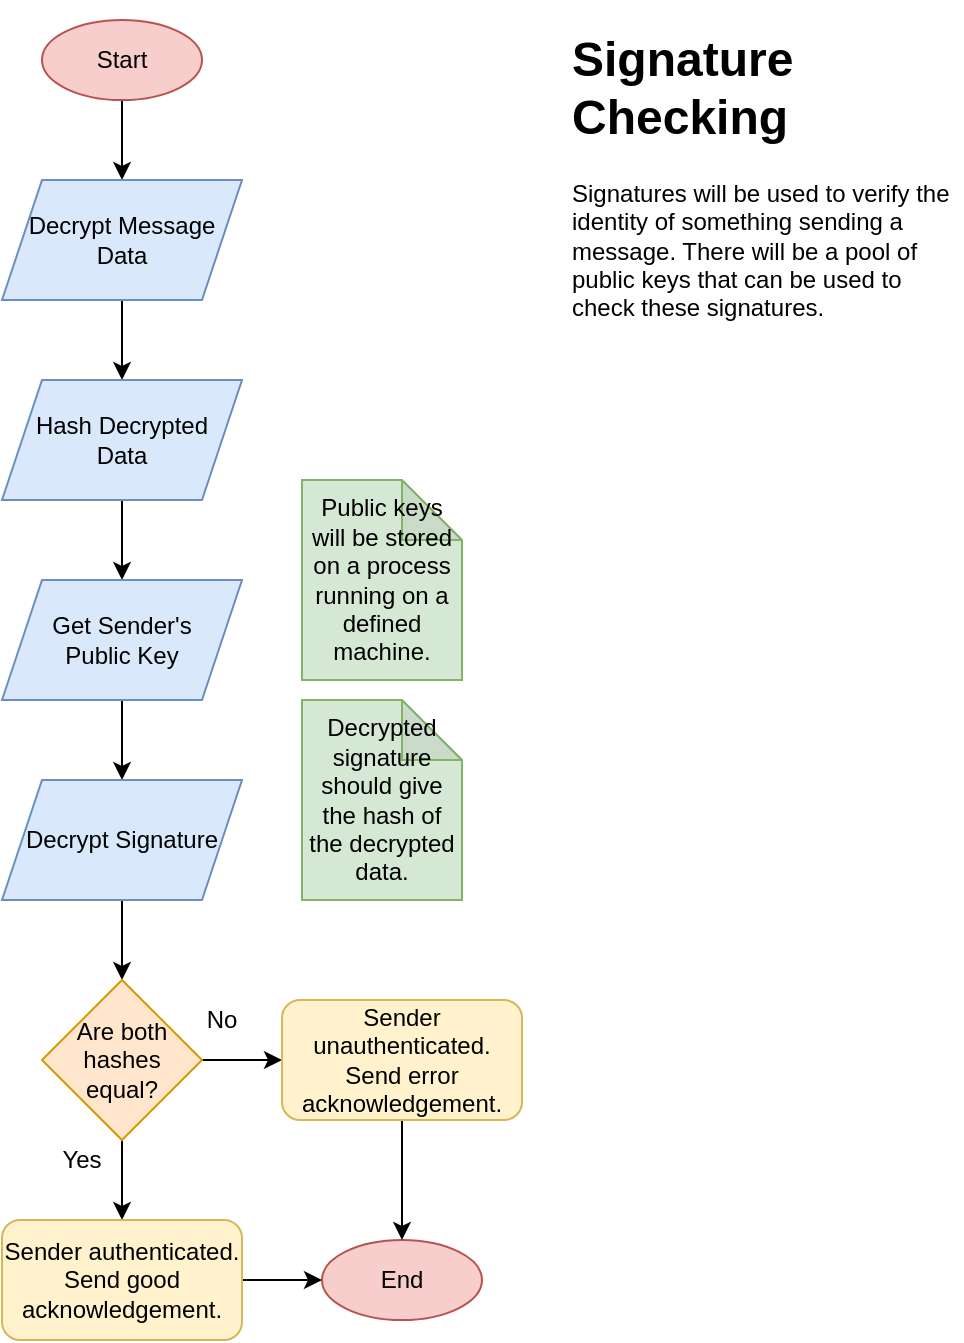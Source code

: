 <mxfile version="13.10.4" type="github"><diagram id="kgpKYQtTHZ0yAKxKKP6v" name="Page-1"><mxGraphModel dx="1422" dy="794" grid="1" gridSize="10" guides="1" tooltips="1" connect="1" arrows="1" fold="1" page="1" pageScale="1" pageWidth="827" pageHeight="1169" math="0" shadow="0"><root><mxCell id="0"/><mxCell id="1" parent="0"/><mxCell id="BFBVIiqy5RFiBhMfCtcD-10" value="" style="edgeStyle=orthogonalEdgeStyle;rounded=0;orthogonalLoop=1;jettySize=auto;html=1;" edge="1" parent="1" source="BFBVIiqy5RFiBhMfCtcD-5" target="BFBVIiqy5RFiBhMfCtcD-8"><mxGeometry relative="1" as="geometry"/></mxCell><mxCell id="BFBVIiqy5RFiBhMfCtcD-5" value="Start" style="ellipse;whiteSpace=wrap;html=1;fillColor=#f8cecc;strokeColor=#b85450;" vertex="1" parent="1"><mxGeometry x="60" y="40" width="80" height="40" as="geometry"/></mxCell><mxCell id="BFBVIiqy5RFiBhMfCtcD-6" value="End" style="ellipse;whiteSpace=wrap;html=1;fillColor=#f8cecc;strokeColor=#b85450;" vertex="1" parent="1"><mxGeometry x="200" y="650" width="80" height="40" as="geometry"/></mxCell><mxCell id="BFBVIiqy5RFiBhMfCtcD-12" value="" style="edgeStyle=orthogonalEdgeStyle;rounded=0;orthogonalLoop=1;jettySize=auto;html=1;" edge="1" parent="1" source="BFBVIiqy5RFiBhMfCtcD-8" target="BFBVIiqy5RFiBhMfCtcD-11"><mxGeometry relative="1" as="geometry"/></mxCell><mxCell id="BFBVIiqy5RFiBhMfCtcD-8" value="Decrypt Message Data" style="shape=parallelogram;perimeter=parallelogramPerimeter;whiteSpace=wrap;html=1;fixedSize=1;fillColor=#dae8fc;strokeColor=#6c8ebf;" vertex="1" parent="1"><mxGeometry x="40" y="120" width="120" height="60" as="geometry"/></mxCell><mxCell id="BFBVIiqy5RFiBhMfCtcD-17" value="" style="edgeStyle=orthogonalEdgeStyle;rounded=0;orthogonalLoop=1;jettySize=auto;html=1;" edge="1" parent="1" source="BFBVIiqy5RFiBhMfCtcD-11" target="BFBVIiqy5RFiBhMfCtcD-13"><mxGeometry relative="1" as="geometry"/></mxCell><mxCell id="BFBVIiqy5RFiBhMfCtcD-11" value="Hash Decrypted&lt;br&gt;Data" style="shape=parallelogram;perimeter=parallelogramPerimeter;whiteSpace=wrap;html=1;fixedSize=1;fillColor=#dae8fc;strokeColor=#6c8ebf;" vertex="1" parent="1"><mxGeometry x="40" y="220" width="120" height="60" as="geometry"/></mxCell><mxCell id="BFBVIiqy5RFiBhMfCtcD-18" value="" style="edgeStyle=orthogonalEdgeStyle;rounded=0;orthogonalLoop=1;jettySize=auto;html=1;" edge="1" parent="1" source="BFBVIiqy5RFiBhMfCtcD-13" target="BFBVIiqy5RFiBhMfCtcD-14"><mxGeometry relative="1" as="geometry"/></mxCell><mxCell id="BFBVIiqy5RFiBhMfCtcD-13" value="Get Sender's &lt;br&gt;Public Key" style="shape=parallelogram;perimeter=parallelogramPerimeter;whiteSpace=wrap;html=1;fixedSize=1;fillColor=#dae8fc;strokeColor=#6c8ebf;" vertex="1" parent="1"><mxGeometry x="40" y="320" width="120" height="60" as="geometry"/></mxCell><mxCell id="BFBVIiqy5RFiBhMfCtcD-19" value="" style="edgeStyle=orthogonalEdgeStyle;rounded=0;orthogonalLoop=1;jettySize=auto;html=1;" edge="1" parent="1" source="BFBVIiqy5RFiBhMfCtcD-14" target="BFBVIiqy5RFiBhMfCtcD-15"><mxGeometry relative="1" as="geometry"/></mxCell><mxCell id="BFBVIiqy5RFiBhMfCtcD-14" value="Decrypt Signature" style="shape=parallelogram;perimeter=parallelogramPerimeter;whiteSpace=wrap;html=1;fixedSize=1;fillColor=#dae8fc;strokeColor=#6c8ebf;" vertex="1" parent="1"><mxGeometry x="40" y="420" width="120" height="60" as="geometry"/></mxCell><mxCell id="BFBVIiqy5RFiBhMfCtcD-21" value="" style="edgeStyle=orthogonalEdgeStyle;rounded=0;orthogonalLoop=1;jettySize=auto;html=1;" edge="1" parent="1" source="BFBVIiqy5RFiBhMfCtcD-15" target="BFBVIiqy5RFiBhMfCtcD-20"><mxGeometry relative="1" as="geometry"/></mxCell><mxCell id="BFBVIiqy5RFiBhMfCtcD-23" value="" style="edgeStyle=orthogonalEdgeStyle;rounded=0;orthogonalLoop=1;jettySize=auto;html=1;" edge="1" parent="1" source="BFBVIiqy5RFiBhMfCtcD-15" target="BFBVIiqy5RFiBhMfCtcD-22"><mxGeometry relative="1" as="geometry"/></mxCell><mxCell id="BFBVIiqy5RFiBhMfCtcD-15" value="Are both hashes equal?" style="rhombus;whiteSpace=wrap;html=1;fillColor=#ffe6cc;strokeColor=#d79b00;" vertex="1" parent="1"><mxGeometry x="60" y="520" width="80" height="80" as="geometry"/></mxCell><mxCell id="BFBVIiqy5RFiBhMfCtcD-16" value="Decrypted signature should give the hash of the decrypted data." style="shape=note;whiteSpace=wrap;html=1;backgroundOutline=1;darkOpacity=0.05;fillColor=#d5e8d4;strokeColor=#82b366;" vertex="1" parent="1"><mxGeometry x="190" y="380" width="80" height="100" as="geometry"/></mxCell><mxCell id="BFBVIiqy5RFiBhMfCtcD-27" value="" style="edgeStyle=orthogonalEdgeStyle;rounded=0;orthogonalLoop=1;jettySize=auto;html=1;" edge="1" parent="1" source="BFBVIiqy5RFiBhMfCtcD-20" target="BFBVIiqy5RFiBhMfCtcD-6"><mxGeometry relative="1" as="geometry"/></mxCell><mxCell id="BFBVIiqy5RFiBhMfCtcD-20" value="Sender authenticated. Send good acknowledgement." style="rounded=1;whiteSpace=wrap;html=1;fillColor=#fff2cc;strokeColor=#d6b656;" vertex="1" parent="1"><mxGeometry x="40" y="640" width="120" height="60" as="geometry"/></mxCell><mxCell id="BFBVIiqy5RFiBhMfCtcD-28" value="" style="edgeStyle=orthogonalEdgeStyle;rounded=0;orthogonalLoop=1;jettySize=auto;html=1;" edge="1" parent="1" source="BFBVIiqy5RFiBhMfCtcD-22" target="BFBVIiqy5RFiBhMfCtcD-6"><mxGeometry relative="1" as="geometry"/></mxCell><mxCell id="BFBVIiqy5RFiBhMfCtcD-22" value="Sender unauthenticated. Send error acknowledgement." style="rounded=1;whiteSpace=wrap;html=1;fillColor=#fff2cc;strokeColor=#d6b656;" vertex="1" parent="1"><mxGeometry x="180" y="530" width="120" height="60" as="geometry"/></mxCell><mxCell id="BFBVIiqy5RFiBhMfCtcD-24" value="Yes" style="text;html=1;strokeColor=none;fillColor=none;align=center;verticalAlign=middle;whiteSpace=wrap;rounded=0;" vertex="1" parent="1"><mxGeometry x="60" y="600" width="40" height="20" as="geometry"/></mxCell><mxCell id="BFBVIiqy5RFiBhMfCtcD-25" value="No" style="text;html=1;strokeColor=none;fillColor=none;align=center;verticalAlign=middle;whiteSpace=wrap;rounded=0;" vertex="1" parent="1"><mxGeometry x="130" y="530" width="40" height="20" as="geometry"/></mxCell><mxCell id="BFBVIiqy5RFiBhMfCtcD-29" value="&lt;h1&gt;Signature Checking&lt;/h1&gt;&lt;p&gt;Signatures will be used to verify the identity of something sending a message. There will be a pool of public keys that can be used to check these signatures.&lt;/p&gt;" style="text;html=1;strokeColor=none;fillColor=none;spacing=5;spacingTop=-20;whiteSpace=wrap;overflow=hidden;rounded=0;" vertex="1" parent="1"><mxGeometry x="320" y="40" width="200" height="220" as="geometry"/></mxCell><mxCell id="BFBVIiqy5RFiBhMfCtcD-30" value="Public keys will be stored on a process running on a defined machine." style="shape=note;whiteSpace=wrap;html=1;backgroundOutline=1;darkOpacity=0.05;fillColor=#d5e8d4;strokeColor=#82b366;" vertex="1" parent="1"><mxGeometry x="190" y="270" width="80" height="100" as="geometry"/></mxCell></root></mxGraphModel></diagram></mxfile>